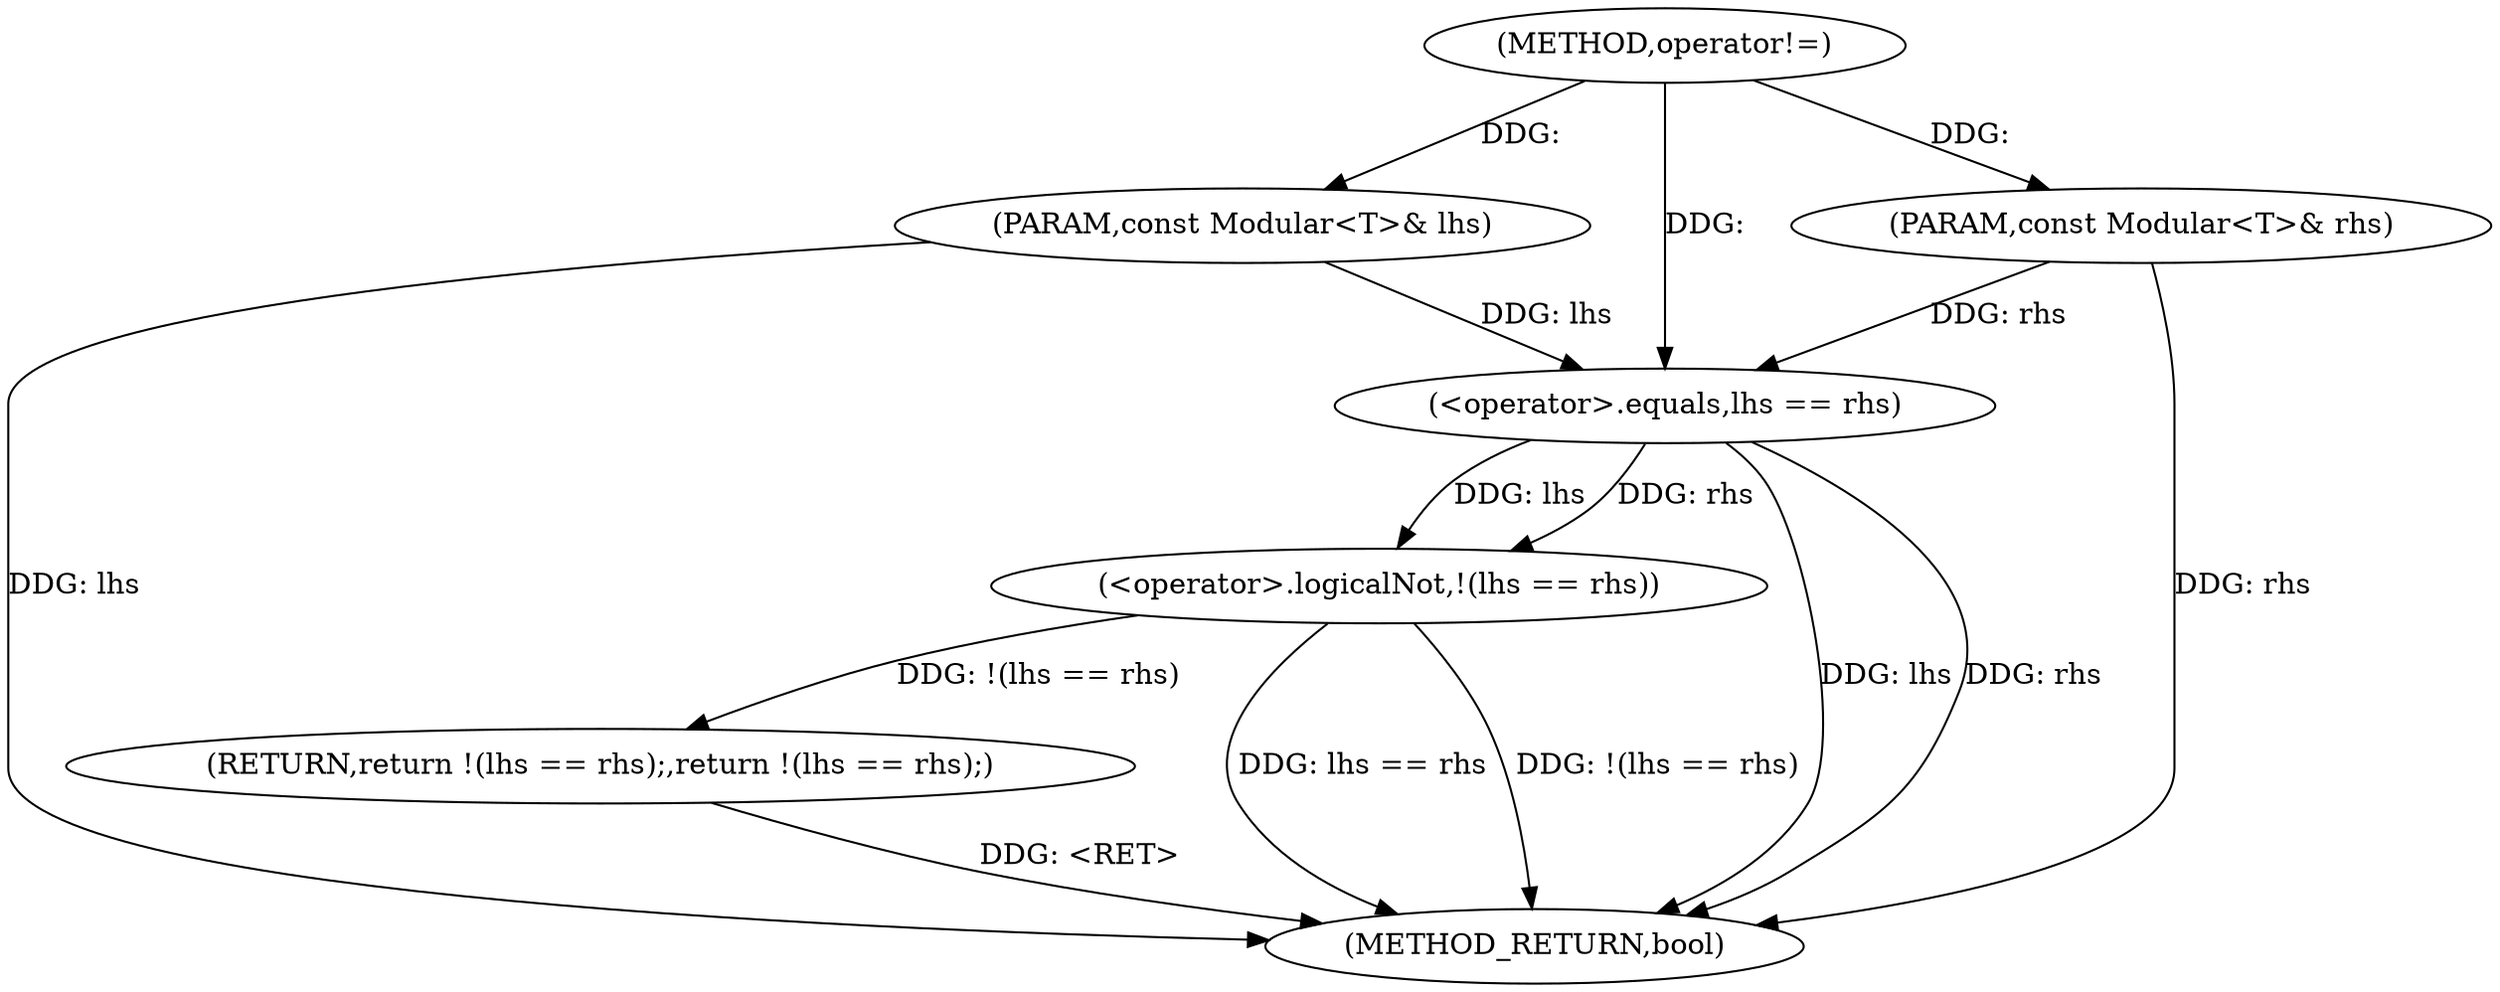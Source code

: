 digraph "operator!=" {  
"1000746" [label = "(METHOD,operator!=)" ]
"1000755" [label = "(METHOD_RETURN,bool)" ]
"1000747" [label = "(PARAM,const Modular<T>& lhs)" ]
"1000748" [label = "(PARAM,const Modular<T>& rhs)" ]
"1000750" [label = "(RETURN,return !(lhs == rhs);,return !(lhs == rhs);)" ]
"1000751" [label = "(<operator>.logicalNot,!(lhs == rhs))" ]
"1000752" [label = "(<operator>.equals,lhs == rhs)" ]
  "1000750" -> "1000755"  [ label = "DDG: <RET>"] 
  "1000747" -> "1000755"  [ label = "DDG: lhs"] 
  "1000748" -> "1000755"  [ label = "DDG: rhs"] 
  "1000752" -> "1000755"  [ label = "DDG: lhs"] 
  "1000752" -> "1000755"  [ label = "DDG: rhs"] 
  "1000751" -> "1000755"  [ label = "DDG: lhs == rhs"] 
  "1000751" -> "1000755"  [ label = "DDG: !(lhs == rhs)"] 
  "1000746" -> "1000747"  [ label = "DDG: "] 
  "1000746" -> "1000748"  [ label = "DDG: "] 
  "1000751" -> "1000750"  [ label = "DDG: !(lhs == rhs)"] 
  "1000752" -> "1000751"  [ label = "DDG: lhs"] 
  "1000752" -> "1000751"  [ label = "DDG: rhs"] 
  "1000747" -> "1000752"  [ label = "DDG: lhs"] 
  "1000746" -> "1000752"  [ label = "DDG: "] 
  "1000748" -> "1000752"  [ label = "DDG: rhs"] 
}
